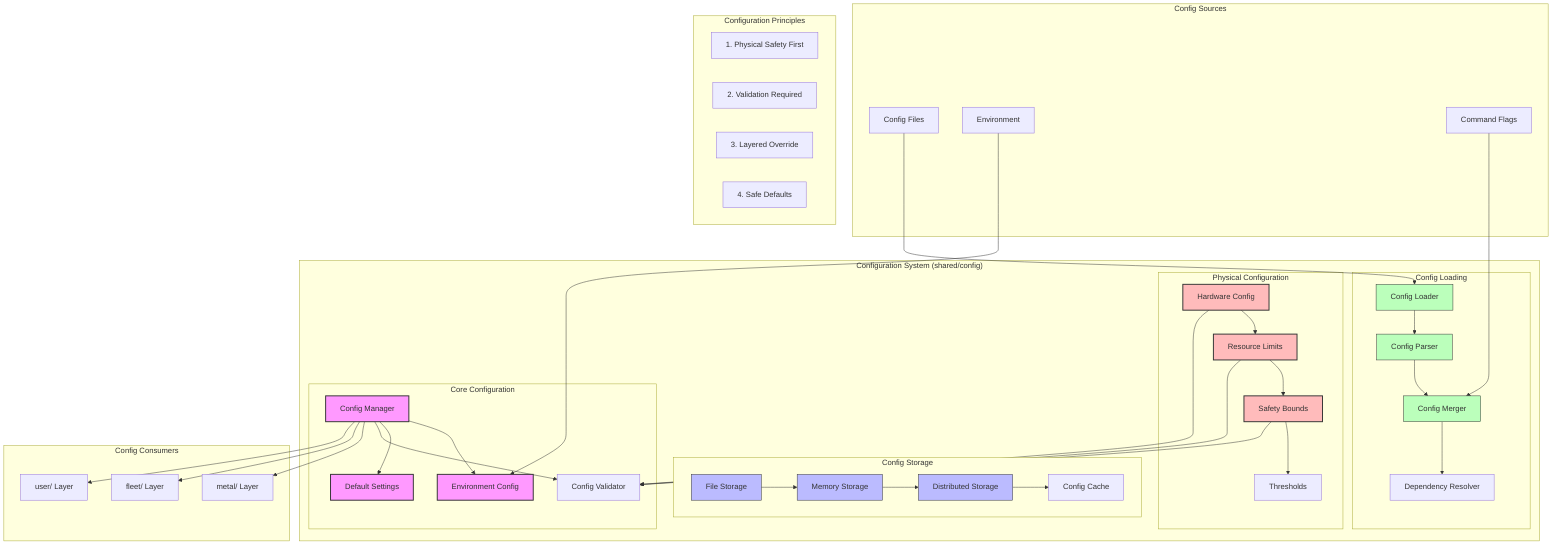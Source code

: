 graph TB
    subgraph ConfigSystem["Configuration System (shared/config)"]
        direction TB
        
        subgraph CoreConfig["Core Configuration"]
            configMgr["Config Manager"]
            envConfig["Environment Config"]
            defaults["Default Settings"]
            validator["Config Validator"]
            
            configMgr --> envConfig
            configMgr --> defaults
            configMgr --> validator
        end

        subgraph Physical["Physical Configuration"]
            hwConfig["Hardware Config"]
            resourceLimits["Resource Limits"]
            safetyBounds["Safety Bounds"]
            thresholds["Thresholds"]
            
            hwConfig --> resourceLimits
            resourceLimits --> safetyBounds
            safetyBounds --> thresholds
        end

        subgraph Storage["Config Storage"]
            fileStore["File Storage"]
            memStore["Memory Storage"]
            distStore["Distributed Storage"]
            cache["Config Cache"]
            
            fileStore --> memStore
            memStore --> distStore
            distStore --> cache
        end

        subgraph Loading["Config Loading"]
            loader["Config Loader"]
            parser["Config Parser"]
            merger["Config Merger"]
            resolver["Dependency Resolver"]
            
            loader --> parser
            parser --> merger
            merger --> resolver
        end
    end

    subgraph Consumers["Config Consumers"]
        metal["metal/ Layer"]
        fleet["fleet/ Layer"]
        user["user/ Layer"]
    end

    subgraph Sources["Config Sources"]
        files["Config Files"]
        env["Environment"]
        flags["Command Flags"]
    end

    %% Integration Flows
    files --> loader
    env --> envConfig
    flags --> merger

    %% Consumer Flows
    configMgr --> metal
    configMgr --> fleet
    configMgr --> user

    %% Validation Flows
    hwConfig --> validator
    safetyBounds --> validator
    resourceLimits --> validator

    classDef core fill:#f9f,stroke:#333,stroke-width:2px
    classDef physical fill:#fbb,stroke:#333,stroke-width:2px
    classDef storage fill:#bbf,stroke:#333,stroke-width:1px
    classDef load fill:#bfb,stroke:#333,stroke-width:1px

    class configMgr,envConfig,defaults core
    class hwConfig,resourceLimits,safetyBounds physical
    class fileStore,memStore,distStore storage
    class loader,parser,merger load

    %% Notes
    subgraph ConfigPrinciples["Configuration Principles"]
        note1["1. Physical Safety First"]
        note2["2. Validation Required"]
        note3["3. Layered Override"]
        note4["4. Safe Defaults"]
    end